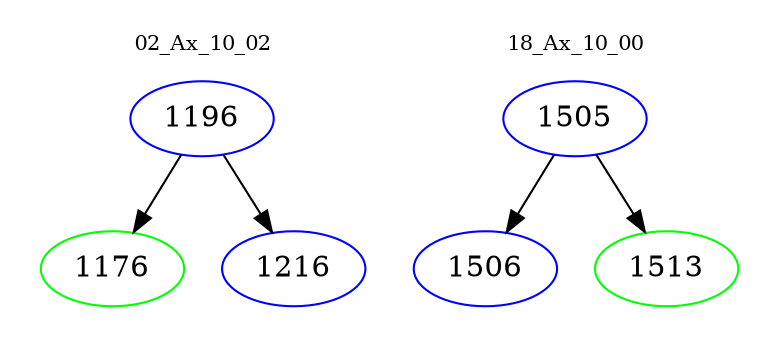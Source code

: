 digraph{
subgraph cluster_0 {
color = white
label = "02_Ax_10_02";
fontsize=10;
T0_1196 [label="1196", color="blue"]
T0_1196 -> T0_1176 [color="black"]
T0_1176 [label="1176", color="green"]
T0_1196 -> T0_1216 [color="black"]
T0_1216 [label="1216", color="blue"]
}
subgraph cluster_1 {
color = white
label = "18_Ax_10_00";
fontsize=10;
T1_1505 [label="1505", color="blue"]
T1_1505 -> T1_1506 [color="black"]
T1_1506 [label="1506", color="blue"]
T1_1505 -> T1_1513 [color="black"]
T1_1513 [label="1513", color="green"]
}
}
